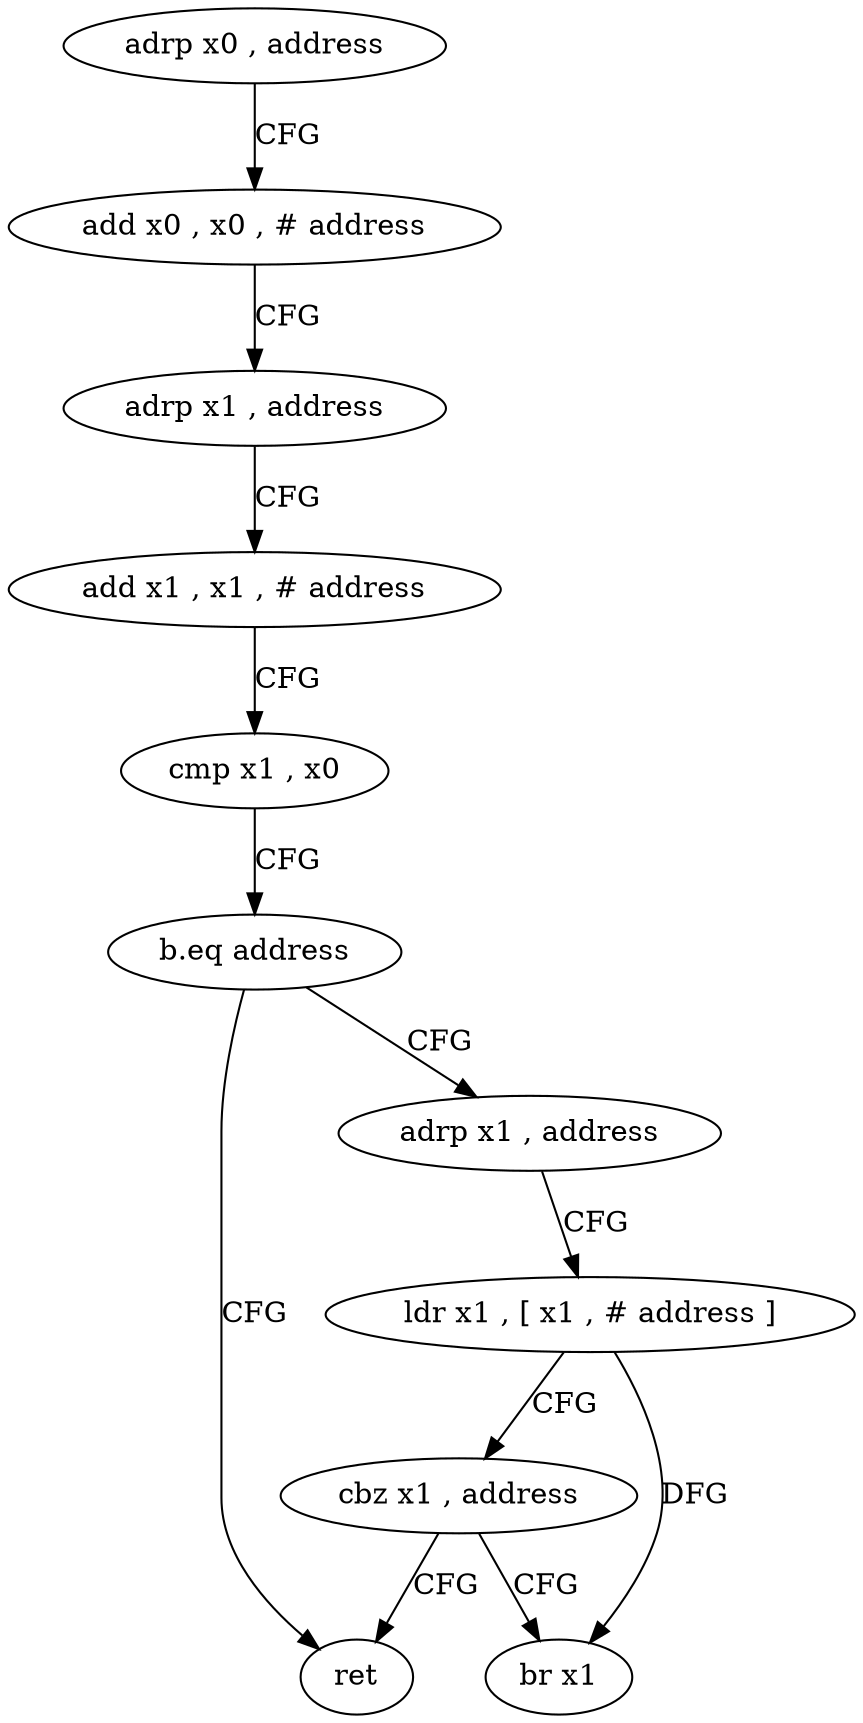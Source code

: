 digraph "func" {
"68884" [label = "adrp x0 , address" ]
"68888" [label = "add x0 , x0 , # address" ]
"68892" [label = "adrp x1 , address" ]
"68896" [label = "add x1 , x1 , # address" ]
"68900" [label = "cmp x1 , x0" ]
"68904" [label = "b.eq address" ]
"68924" [label = "ret" ]
"68908" [label = "adrp x1 , address" ]
"68912" [label = "ldr x1 , [ x1 , # address ]" ]
"68916" [label = "cbz x1 , address" ]
"68920" [label = "br x1" ]
"68884" -> "68888" [ label = "CFG" ]
"68888" -> "68892" [ label = "CFG" ]
"68892" -> "68896" [ label = "CFG" ]
"68896" -> "68900" [ label = "CFG" ]
"68900" -> "68904" [ label = "CFG" ]
"68904" -> "68924" [ label = "CFG" ]
"68904" -> "68908" [ label = "CFG" ]
"68908" -> "68912" [ label = "CFG" ]
"68912" -> "68916" [ label = "CFG" ]
"68912" -> "68920" [ label = "DFG" ]
"68916" -> "68924" [ label = "CFG" ]
"68916" -> "68920" [ label = "CFG" ]
}
